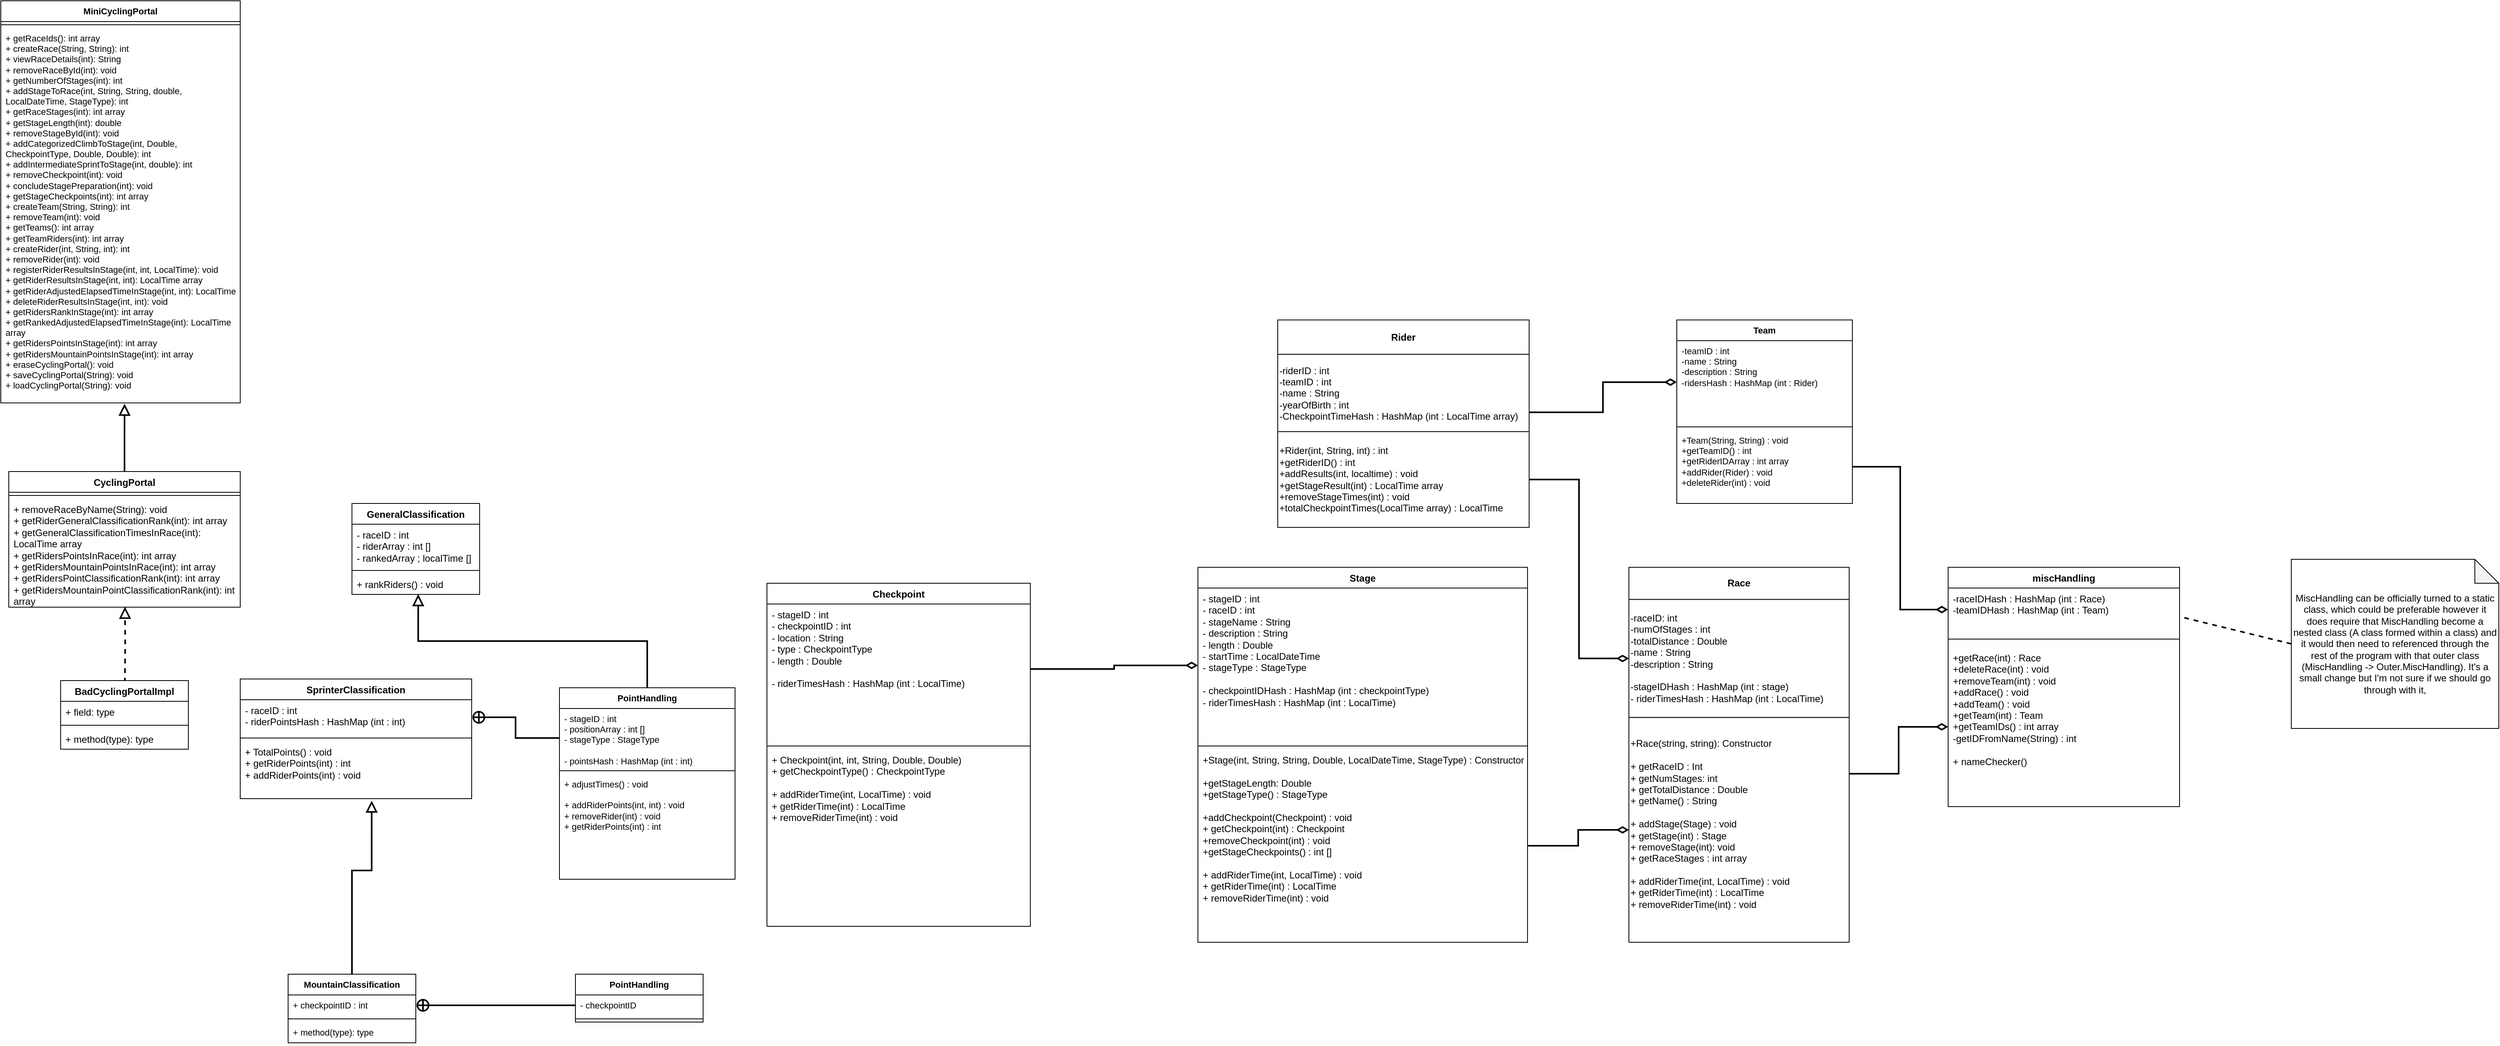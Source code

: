 <mxfile version="24.0.7" type="github">
  <diagram name="Page-1" id="q9JYpEjFwvB6e5CxQERE">
    <mxGraphModel dx="233" dy="1882" grid="1" gridSize="10" guides="1" tooltips="1" connect="1" arrows="1" fold="1" page="1" pageScale="1" pageWidth="827" pageHeight="1169" math="0" shadow="0">
      <root>
        <mxCell id="0" />
        <mxCell id="1" parent="0" />
        <mxCell id="rqDQW1-a-PWC5fzVs6pU-1" value="CyclingPortal" style="swimlane;fontStyle=1;align=center;verticalAlign=top;childLayout=stackLayout;horizontal=1;startSize=26;horizontalStack=0;resizeParent=1;resizeParentMax=0;resizeLast=0;collapsible=1;marginBottom=0;whiteSpace=wrap;html=1;" parent="1" vertex="1">
          <mxGeometry x="870" y="-120" width="290" height="170" as="geometry" />
        </mxCell>
        <mxCell id="rqDQW1-a-PWC5fzVs6pU-3" value="" style="line;strokeWidth=1;fillColor=none;align=left;verticalAlign=middle;spacingTop=-1;spacingLeft=3;spacingRight=3;rotatable=0;labelPosition=right;points=[];portConstraint=eastwest;strokeColor=inherit;" parent="rqDQW1-a-PWC5fzVs6pU-1" vertex="1">
          <mxGeometry y="26" width="290" height="8" as="geometry" />
        </mxCell>
        <mxCell id="rqDQW1-a-PWC5fzVs6pU-4" value="+ removeRaceByName(String): void&lt;br&gt;+ getRiderGeneralClassificationRank(int): int array&lt;br&gt;+ getGeneralClassificationTimesInRace(int): LocalTime array&lt;br&gt;+ getRidersPointsInRace(int): int array&lt;br&gt;+ getRidersMountainPointsInRace(int): int array&lt;br&gt;+ getRidersPointClassificationRank(int): int array&lt;br&gt;+ getRidersMountainPointClassificationRank(int): int array" style="text;strokeColor=none;fillColor=none;align=left;verticalAlign=top;spacingLeft=4;spacingRight=4;overflow=hidden;rotatable=0;points=[[0,0.5],[1,0.5]];portConstraint=eastwest;whiteSpace=wrap;html=1;" parent="rqDQW1-a-PWC5fzVs6pU-1" vertex="1">
          <mxGeometry y="34" width="290" height="136" as="geometry" />
        </mxCell>
        <mxCell id="rqDQW1-a-PWC5fzVs6pU-15" style="edgeStyle=orthogonalEdgeStyle;rounded=0;orthogonalLoop=1;jettySize=auto;html=1;strokeColor=default;strokeWidth=2;align=center;verticalAlign=middle;fontFamily=Helvetica;fontSize=11;fontColor=default;labelBackgroundColor=default;startSize=10;endArrow=block;endFill=0;endSize=10;dashed=1;entryX=0.502;entryY=0.996;entryDx=0;entryDy=0;entryPerimeter=0;exitX=0.409;exitY=-0.029;exitDx=0;exitDy=0;exitPerimeter=0;" parent="1" target="rqDQW1-a-PWC5fzVs6pU-4" edge="1">
          <mxGeometry relative="1" as="geometry">
            <mxPoint x="1000" y="96" as="targetPoint" />
            <mxPoint x="1015.44" y="144.506" as="sourcePoint" />
          </mxGeometry>
        </mxCell>
        <mxCell id="rqDQW1-a-PWC5fzVs6pU-9" value="BadCyclingPortalImpl" style="swimlane;fontStyle=1;align=center;verticalAlign=top;childLayout=stackLayout;horizontal=1;startSize=26;horizontalStack=0;resizeParent=1;resizeParentMax=0;resizeLast=0;collapsible=1;marginBottom=0;whiteSpace=wrap;html=1;" parent="1" vertex="1">
          <mxGeometry x="935" y="142" width="160" height="86" as="geometry" />
        </mxCell>
        <mxCell id="rqDQW1-a-PWC5fzVs6pU-10" value="+ field: type" style="text;strokeColor=none;fillColor=none;align=left;verticalAlign=top;spacingLeft=4;spacingRight=4;overflow=hidden;rotatable=0;points=[[0,0.5],[1,0.5]];portConstraint=eastwest;whiteSpace=wrap;html=1;" parent="rqDQW1-a-PWC5fzVs6pU-9" vertex="1">
          <mxGeometry y="26" width="160" height="26" as="geometry" />
        </mxCell>
        <mxCell id="rqDQW1-a-PWC5fzVs6pU-11" value="" style="line;strokeWidth=1;fillColor=none;align=left;verticalAlign=middle;spacingTop=-1;spacingLeft=3;spacingRight=3;rotatable=0;labelPosition=right;points=[];portConstraint=eastwest;strokeColor=inherit;" parent="rqDQW1-a-PWC5fzVs6pU-9" vertex="1">
          <mxGeometry y="52" width="160" height="8" as="geometry" />
        </mxCell>
        <mxCell id="rqDQW1-a-PWC5fzVs6pU-12" value="+ method(type): type" style="text;strokeColor=none;fillColor=none;align=left;verticalAlign=top;spacingLeft=4;spacingRight=4;overflow=hidden;rotatable=0;points=[[0,0.5],[1,0.5]];portConstraint=eastwest;whiteSpace=wrap;html=1;" parent="rqDQW1-a-PWC5fzVs6pU-9" vertex="1">
          <mxGeometry y="60" width="160" height="26" as="geometry" />
        </mxCell>
        <mxCell id="rqDQW1-a-PWC5fzVs6pU-17" value="MiniCyclingPortal" style="swimlane;fontStyle=1;align=center;verticalAlign=top;childLayout=stackLayout;horizontal=1;startSize=26;horizontalStack=0;resizeParent=1;resizeParentMax=0;resizeLast=0;collapsible=1;marginBottom=0;whiteSpace=wrap;html=1;fontFamily=Helvetica;fontSize=11;fontColor=default;labelBackgroundColor=default;" parent="1" vertex="1">
          <mxGeometry x="860" y="-710" width="300" height="504" as="geometry" />
        </mxCell>
        <mxCell id="rqDQW1-a-PWC5fzVs6pU-19" value="" style="line;strokeWidth=1;fillColor=none;align=left;verticalAlign=middle;spacingTop=-1;spacingLeft=3;spacingRight=3;rotatable=0;labelPosition=right;points=[];portConstraint=eastwest;strokeColor=inherit;fontFamily=Helvetica;fontSize=11;fontColor=default;labelBackgroundColor=default;" parent="rqDQW1-a-PWC5fzVs6pU-17" vertex="1">
          <mxGeometry y="26" width="300" height="8" as="geometry" />
        </mxCell>
        <mxCell id="rqDQW1-a-PWC5fzVs6pU-20" value="+ getRaceIds(): int array&lt;br&gt;+ createRace(String, String): int&lt;br&gt;+ viewRaceDetails(int): String&lt;br&gt;+ removeRaceById(int): void&lt;br&gt;+ getNumberOfStages(int): int&lt;br&gt;+ addStageToRace(int, String, String, double, LocalDateTime, StageType): int&lt;br&gt;+ getRaceStages(int): int array&lt;div&gt;+ getStageLength(int): double&lt;/div&gt;&lt;div&gt;+ removeStageById(int): void&lt;/div&gt;&lt;div&gt;+ addCategorizedClimbToStage(int, Double, CheckpointType, Double, Double): int&lt;/div&gt;&lt;div&gt;+ addIntermediateSprintToStage(int, double): int&lt;/div&gt;&lt;div&gt;+ removeCheckpoint(int): void&lt;/div&gt;&lt;div&gt;+ concludeStagePreparation(int): void&lt;/div&gt;&lt;div&gt;+ getStageCheckpoints(int): int array&lt;/div&gt;&lt;div&gt;+ createTeam(String, String): int&lt;/div&gt;&lt;div&gt;+ removeTeam(int): void&lt;/div&gt;&lt;div&gt;+ getTeams(): int array&lt;/div&gt;&lt;div&gt;+ getTeamRiders(int): int array&lt;/div&gt;&lt;div&gt;+ createRider(int, String, int): int&lt;/div&gt;&lt;div&gt;+ removeRider(int): void&lt;/div&gt;&lt;div&gt;+ registerRiderResultsInStage(int, int, LocalTime): void&lt;/div&gt;&lt;div&gt;+ getRiderResultsInStage(int, int): LocalTime array&lt;/div&gt;&lt;div&gt;+ getRiderAdjustedElapsedTimeInStage(int, int): LocalTime&lt;/div&gt;&lt;div&gt;+ deleteRiderResultsInStage(int, int): void&lt;/div&gt;&lt;div&gt;+ getRidersRankInStage(int): int array&lt;/div&gt;&lt;div&gt;+ getRankedAdjustedElapsedTimeInStage(int): LocalTime array&lt;/div&gt;&lt;div&gt;+ getRidersPointsInStage(int): int array&lt;/div&gt;&lt;div&gt;+ getRidersMountainPointsInStage(int): int array&lt;/div&gt;&lt;div&gt;+ eraseCyclingPortal(): void&lt;/div&gt;&lt;div&gt;+ saveCyclingPortal(String): void&lt;/div&gt;&lt;div&gt;+ loadCyclingPortal(String): void&lt;/div&gt;&lt;div&gt;&lt;br&gt;&lt;/div&gt;" style="text;strokeColor=none;fillColor=none;align=left;verticalAlign=top;spacingLeft=4;spacingRight=4;overflow=hidden;rotatable=0;points=[[0,0.5],[1,0.5]];portConstraint=eastwest;whiteSpace=wrap;html=1;fontFamily=Helvetica;fontSize=11;fontColor=default;labelBackgroundColor=default;" parent="rqDQW1-a-PWC5fzVs6pU-17" vertex="1">
          <mxGeometry y="34" width="300" height="470" as="geometry" />
        </mxCell>
        <mxCell id="rqDQW1-a-PWC5fzVs6pU-23" style="edgeStyle=orthogonalEdgeStyle;rounded=0;orthogonalLoop=1;jettySize=auto;html=1;exitX=0.5;exitY=0;exitDx=0;exitDy=0;entryX=0.517;entryY=1.002;entryDx=0;entryDy=0;entryPerimeter=0;strokeColor=default;strokeWidth=2;align=center;verticalAlign=middle;fontFamily=Helvetica;fontSize=11;fontColor=default;labelBackgroundColor=default;startSize=10;endArrow=block;endFill=0;endSize=10;" parent="1" source="rqDQW1-a-PWC5fzVs6pU-1" target="rqDQW1-a-PWC5fzVs6pU-20" edge="1">
          <mxGeometry relative="1" as="geometry" />
        </mxCell>
        <mxCell id="tfRxmP2xf75DcZiXR_N0-1" value="miscHandling" style="swimlane;fontStyle=1;align=center;verticalAlign=top;childLayout=stackLayout;horizontal=1;startSize=26;horizontalStack=0;resizeParent=1;resizeParentMax=0;resizeLast=0;collapsible=1;marginBottom=0;whiteSpace=wrap;html=1;" parent="1" vertex="1">
          <mxGeometry x="3300" width="290" height="300" as="geometry" />
        </mxCell>
        <mxCell id="tfRxmP2xf75DcZiXR_N0-2" value="-raceIDHash : HashMap (int : Race)&lt;br&gt;-teamIDHash : HashMap (int : Team)" style="text;strokeColor=none;fillColor=none;align=left;verticalAlign=top;spacingLeft=4;spacingRight=4;overflow=hidden;rotatable=0;points=[[0,0.5],[1,0.5]];portConstraint=eastwest;whiteSpace=wrap;html=1;" parent="tfRxmP2xf75DcZiXR_N0-1" vertex="1">
          <mxGeometry y="26" width="290" height="54" as="geometry" />
        </mxCell>
        <mxCell id="tfRxmP2xf75DcZiXR_N0-3" value="" style="line;strokeWidth=1;fillColor=none;align=left;verticalAlign=middle;spacingTop=-1;spacingLeft=3;spacingRight=3;rotatable=0;labelPosition=right;points=[];portConstraint=eastwest;strokeColor=inherit;" parent="tfRxmP2xf75DcZiXR_N0-1" vertex="1">
          <mxGeometry y="80" width="290" height="20" as="geometry" />
        </mxCell>
        <mxCell id="tfRxmP2xf75DcZiXR_N0-4" value="&lt;div&gt;+getRace(int) : Race&lt;/div&gt;&lt;div&gt;+deleteRace(int) : void&lt;br&gt;&lt;/div&gt;+removeTeam(int) : void&lt;br&gt;+addRace() : void&lt;br&gt;+addTeam() : void&lt;div&gt;+getTeam(int) : Team&lt;br&gt;&lt;/div&gt;+getTeamIDs() : int array&lt;div&gt;-getIDFromName(String) : int&lt;br&gt;&lt;/div&gt;&lt;div&gt;&lt;br&gt;&lt;/div&gt;&lt;div&gt;+ nameChecker()&lt;/div&gt;" style="text;strokeColor=none;fillColor=none;align=left;verticalAlign=top;spacingLeft=4;spacingRight=4;overflow=hidden;rotatable=0;points=[[0,0.5],[1,0.5]];portConstraint=eastwest;whiteSpace=wrap;html=1;" parent="tfRxmP2xf75DcZiXR_N0-1" vertex="1">
          <mxGeometry y="100" width="290" height="200" as="geometry" />
        </mxCell>
        <mxCell id="tfRxmP2xf75DcZiXR_N0-5" value="" style="group" parent="1" vertex="1" connectable="0">
          <mxGeometry x="2900" width="276" height="470" as="geometry" />
        </mxCell>
        <mxCell id="tfRxmP2xf75DcZiXR_N0-6" value="&lt;b&gt;Race&lt;/b&gt;" style="rounded=0;whiteSpace=wrap;html=1;" parent="tfRxmP2xf75DcZiXR_N0-5" vertex="1">
          <mxGeometry width="276.0" height="40.345" as="geometry" />
        </mxCell>
        <mxCell id="tfRxmP2xf75DcZiXR_N0-7" value="-raceID: int&lt;br&gt;&lt;div&gt;-numOfStages : int&lt;br&gt;&lt;/div&gt;&lt;div&gt;-totalDistance : Double&lt;br&gt;&lt;/div&gt;&lt;div&gt;-name : String&lt;br&gt;&lt;/div&gt;&lt;div&gt;-description : String&lt;br&gt;&lt;/div&gt;&lt;div&gt;&lt;br&gt;&lt;/div&gt;&lt;div&gt;-stageIDHash : HashMap (int : stage)&lt;br&gt;&lt;/div&gt;&lt;div&gt;- riderTimesHash : HashMap (int : LocalTime)&lt;/div&gt;" style="rounded=0;whiteSpace=wrap;html=1;align=left;" parent="tfRxmP2xf75DcZiXR_N0-5" vertex="1">
          <mxGeometry y="40.345" width="276.0" height="147.931" as="geometry" />
        </mxCell>
        <mxCell id="tfRxmP2xf75DcZiXR_N0-8" value="&lt;div&gt;&lt;br&gt;&lt;/div&gt;+Race(string, string): Constructor&lt;div&gt;&lt;br&gt;&lt;div align=&quot;left&quot;&gt;+ getRaceID : Int &lt;br&gt;&lt;/div&gt;&lt;div align=&quot;left&quot;&gt;+ getNumStages: int&lt;/div&gt;&lt;div align=&quot;left&quot;&gt;+ getTotalDistance : Double&lt;br&gt;&lt;/div&gt;&lt;div align=&quot;left&quot;&gt;+ getName() : String&lt;/div&gt;&lt;div align=&quot;left&quot;&gt;&lt;br&gt;&lt;/div&gt;&lt;div&gt;+ addStage(Stage) : void&lt;br&gt;&lt;/div&gt;&lt;div&gt;+ getStage(int) : Stage&lt;/div&gt;&lt;div&gt;+ removeStage(int): void&lt;br&gt;&lt;/div&gt;&lt;div&gt;+ getRaceStages : int array&lt;br&gt;&lt;/div&gt;&lt;div&gt;&lt;br&gt;&lt;/div&gt;&lt;div&gt;+ addRiderTime(int, LocalTime) : void&lt;/div&gt;&lt;div&gt;+ getRiderTime(int) : LocalTime&lt;/div&gt;&lt;div&gt;+ removeRiderTime(int) : void&lt;/div&gt;&lt;div&gt;&lt;br&gt;&lt;/div&gt;&lt;div&gt;&lt;br&gt;&lt;/div&gt;&lt;/div&gt;" style="rounded=0;whiteSpace=wrap;html=1;align=left;" parent="tfRxmP2xf75DcZiXR_N0-5" vertex="1">
          <mxGeometry y="188.28" width="276" height="281.72" as="geometry" />
        </mxCell>
        <mxCell id="tfRxmP2xf75DcZiXR_N0-10" value="Stage" style="swimlane;fontStyle=1;align=center;verticalAlign=top;childLayout=stackLayout;horizontal=1;startSize=26;horizontalStack=0;resizeParent=1;resizeParentMax=0;resizeLast=0;collapsible=1;marginBottom=0;whiteSpace=wrap;html=1;" parent="1" vertex="1">
          <mxGeometry x="2360" width="413" height="470" as="geometry" />
        </mxCell>
        <mxCell id="tfRxmP2xf75DcZiXR_N0-11" value="&lt;div&gt;- stageID : int&lt;br&gt;&lt;/div&gt;&lt;div&gt;- raceID : int&lt;br&gt;&lt;/div&gt;&lt;div&gt;- stageName : String&lt;br&gt;&lt;/div&gt;&lt;div&gt;- description : String&lt;br&gt;&lt;/div&gt;&lt;div&gt;- length : Double&lt;br&gt;&lt;/div&gt;&lt;div&gt;- startTime : LocalDateTime&lt;br&gt;&lt;/div&gt;&lt;div&gt;- stageType : StageType&lt;br&gt;&lt;/div&gt;&lt;div&gt;&lt;br&gt;&lt;/div&gt;&lt;div&gt;- checkpointIDHash : HashMap (int : checkpointType)&lt;br&gt;&lt;/div&gt;&lt;div&gt;- riderTimesHash : HashMap (int : LocalTime)&lt;/div&gt;" style="text;strokeColor=none;fillColor=none;align=left;verticalAlign=top;spacingLeft=4;spacingRight=4;overflow=hidden;rotatable=0;points=[[0,0.5],[1,0.5]];portConstraint=eastwest;whiteSpace=wrap;html=1;" parent="tfRxmP2xf75DcZiXR_N0-10" vertex="1">
          <mxGeometry y="26" width="413" height="194" as="geometry" />
        </mxCell>
        <mxCell id="tfRxmP2xf75DcZiXR_N0-12" value="" style="line;strokeWidth=1;fillColor=none;align=left;verticalAlign=middle;spacingTop=-1;spacingLeft=3;spacingRight=3;rotatable=0;labelPosition=right;points=[];portConstraint=eastwest;strokeColor=inherit;" parent="tfRxmP2xf75DcZiXR_N0-10" vertex="1">
          <mxGeometry y="220" width="413" height="8" as="geometry" />
        </mxCell>
        <mxCell id="tfRxmP2xf75DcZiXR_N0-13" value="&lt;div&gt;+Stage(int, String, String, Double, LocalDateTime, StageType) : Constructor&lt;/div&gt;&lt;div&gt;&lt;br&gt;&lt;/div&gt;&lt;div&gt;+getStageLength: Double&lt;/div&gt;&lt;div&gt;+getStageType() : StageType&lt;br&gt;&lt;/div&gt;&lt;div&gt;&lt;br&gt;&lt;/div&gt;&lt;div&gt;+addCheckpoint(Checkpoint) : void&lt;/div&gt;&lt;div&gt;+ getCheckpoint(int) : Checkpoint&lt;/div&gt;&lt;div&gt;+removeCheckpoint(int) : void&lt;/div&gt;+getStageCheckpoints() : int []&lt;div&gt;&lt;br&gt;&lt;/div&gt;&lt;div&gt;+ addRiderTime(int, LocalTime) : void&lt;/div&gt;&lt;div&gt;+ getRiderTime(int) : LocalTime&lt;/div&gt;&lt;div&gt;+ removeRiderTime(int) : void&lt;/div&gt;" style="text;strokeColor=none;fillColor=none;align=left;verticalAlign=top;spacingLeft=4;spacingRight=4;overflow=hidden;rotatable=0;points=[[0,0.5],[1,0.5]];portConstraint=eastwest;whiteSpace=wrap;html=1;" parent="tfRxmP2xf75DcZiXR_N0-10" vertex="1">
          <mxGeometry y="228" width="413" height="242" as="geometry" />
        </mxCell>
        <mxCell id="tfRxmP2xf75DcZiXR_N0-14" style="edgeStyle=orthogonalEdgeStyle;rounded=0;orthogonalLoop=1;jettySize=auto;html=1;exitX=1;exitY=0.5;exitDx=0;exitDy=0;entryX=0;entryY=0.5;entryDx=0;entryDy=0;strokeColor=default;strokeWidth=2;align=center;verticalAlign=middle;fontFamily=Helvetica;fontSize=11;fontColor=default;labelBackgroundColor=default;startSize=10;endArrow=diamondThin;endFill=0;endSize=10;" parent="1" source="tfRxmP2xf75DcZiXR_N0-13" target="tfRxmP2xf75DcZiXR_N0-8" edge="1">
          <mxGeometry relative="1" as="geometry" />
        </mxCell>
        <mxCell id="tfRxmP2xf75DcZiXR_N0-22" style="edgeStyle=orthogonalEdgeStyle;rounded=0;orthogonalLoop=1;jettySize=auto;html=1;exitX=1;exitY=0.25;exitDx=0;exitDy=0;entryX=0;entryY=0.5;entryDx=0;entryDy=0;strokeColor=default;strokeWidth=2;align=center;verticalAlign=middle;fontFamily=Helvetica;fontSize=11;fontColor=default;labelBackgroundColor=default;startSize=10;endArrow=diamondThin;endFill=0;endSize=10;" parent="1" source="tfRxmP2xf75DcZiXR_N0-24" target="tfRxmP2xf75DcZiXR_N0-11" edge="1">
          <mxGeometry relative="1" as="geometry">
            <mxPoint x="2157" y="52.5" as="sourcePoint" />
          </mxGeometry>
        </mxCell>
        <mxCell id="tfRxmP2xf75DcZiXR_N0-24" value="Checkpoint" style="swimlane;fontStyle=1;align=center;verticalAlign=top;childLayout=stackLayout;horizontal=1;startSize=26;horizontalStack=0;resizeParent=1;resizeParentMax=0;resizeLast=0;collapsible=1;marginBottom=0;whiteSpace=wrap;html=1;" parent="1" vertex="1">
          <mxGeometry x="1820" y="20" width="330" height="430" as="geometry" />
        </mxCell>
        <mxCell id="tfRxmP2xf75DcZiXR_N0-25" value="&lt;div&gt;- stageID : int&lt;br&gt;&lt;/div&gt;&lt;div&gt;- checkpointID : int&lt;br&gt;&lt;/div&gt;&lt;div&gt;- location : String&lt;br&gt;&lt;/div&gt;&lt;div&gt;- type : CheckpointType&lt;br&gt;&lt;/div&gt;&lt;div&gt;- length : Double&lt;/div&gt;&lt;div&gt;&lt;br&gt;&lt;/div&gt;&lt;div&gt;- riderTimesHash : HashMap (int : LocalTime)&lt;/div&gt;" style="text;strokeColor=none;fillColor=none;align=left;verticalAlign=top;spacingLeft=4;spacingRight=4;overflow=hidden;rotatable=0;points=[[0,0.5],[1,0.5]];portConstraint=eastwest;whiteSpace=wrap;html=1;" parent="tfRxmP2xf75DcZiXR_N0-24" vertex="1">
          <mxGeometry y="26" width="330" height="174" as="geometry" />
        </mxCell>
        <mxCell id="tfRxmP2xf75DcZiXR_N0-26" value="" style="line;strokeWidth=1;fillColor=none;align=left;verticalAlign=middle;spacingTop=-1;spacingLeft=3;spacingRight=3;rotatable=0;labelPosition=right;points=[];portConstraint=eastwest;strokeColor=inherit;" parent="tfRxmP2xf75DcZiXR_N0-24" vertex="1">
          <mxGeometry y="200" width="330" height="8" as="geometry" />
        </mxCell>
        <mxCell id="tfRxmP2xf75DcZiXR_N0-27" value="+ Checkpoint(int, int, String, Double, Double)&lt;div&gt;+ getCheckpointType() : CheckpointType&lt;/div&gt;&lt;div&gt;&lt;br&gt;&lt;/div&gt;&lt;div&gt;+ addRiderTime(int, LocalTime) : void&lt;/div&gt;&lt;div&gt;+ getRiderTime(int) : LocalTime&lt;/div&gt;&lt;div&gt;+ removeRiderTime(int) : void&lt;/div&gt;" style="text;strokeColor=none;fillColor=none;align=left;verticalAlign=top;spacingLeft=4;spacingRight=4;overflow=hidden;rotatable=0;points=[[0,0.5],[1,0.5]];portConstraint=eastwest;whiteSpace=wrap;html=1;" parent="tfRxmP2xf75DcZiXR_N0-24" vertex="1">
          <mxGeometry y="208" width="330" height="222" as="geometry" />
        </mxCell>
        <mxCell id="tfRxmP2xf75DcZiXR_N0-30" value="" style="group" parent="1" vertex="1" connectable="0">
          <mxGeometry x="2460" y="-310" width="315" height="260" as="geometry" />
        </mxCell>
        <mxCell id="tfRxmP2xf75DcZiXR_N0-31" value="&lt;b&gt;Rider&lt;/b&gt;" style="rounded=0;whiteSpace=wrap;html=1;" parent="tfRxmP2xf75DcZiXR_N0-30" vertex="1">
          <mxGeometry width="315" height="43.125" as="geometry" />
        </mxCell>
        <mxCell id="tfRxmP2xf75DcZiXR_N0-32" value="-riderID : int&lt;div&gt;-teamID : int&lt;/div&gt;&lt;div&gt;-name : String&lt;/div&gt;&lt;div&gt;-yearOfBirth : int&lt;br&gt;&lt;/div&gt;-CheckpointTimeHash : HashMap (int : LocalTime array) " style="rounded=0;whiteSpace=wrap;html=1;align=left;" parent="tfRxmP2xf75DcZiXR_N0-30" vertex="1">
          <mxGeometry y="43.13" width="315" height="96.88" as="geometry" />
        </mxCell>
        <mxCell id="tfRxmP2xf75DcZiXR_N0-33" value="&lt;div align=&quot;left&quot;&gt;+Rider(int, String, int) : int&lt;br&gt;&lt;/div&gt;&lt;div align=&quot;left&quot;&gt;+getRiderID() : int&lt;/div&gt;+addResults(int, localtime) : void&lt;br&gt;+getStageResult(int) : LocalTime array&lt;br&gt;&lt;div&gt;+removeStageTimes(int) : void&lt;/div&gt;&lt;div&gt;+totalCheckpointTimes(LocalTime array) : LocalTime&lt;/div&gt;" style="rounded=0;whiteSpace=wrap;html=1;align=left;" parent="tfRxmP2xf75DcZiXR_N0-30" vertex="1">
          <mxGeometry y="140" width="315" height="120" as="geometry" />
        </mxCell>
        <mxCell id="tfRxmP2xf75DcZiXR_N0-35" value="Team" style="swimlane;fontStyle=1;align=center;verticalAlign=top;childLayout=stackLayout;horizontal=1;startSize=26;horizontalStack=0;resizeParent=1;resizeParentMax=0;resizeLast=0;collapsible=1;marginBottom=0;whiteSpace=wrap;html=1;fontFamily=Helvetica;fontSize=11;fontColor=default;labelBackgroundColor=default;" parent="1" vertex="1">
          <mxGeometry x="2960" y="-310" width="220" height="230" as="geometry" />
        </mxCell>
        <mxCell id="tfRxmP2xf75DcZiXR_N0-36" value="-teamID : int&lt;br&gt;-name : String&lt;br&gt;-description : String&lt;br&gt;-ridersHash : HashMap (int : Rider)&lt;br&gt;&lt;div&gt;&lt;br&gt;&lt;/div&gt;" style="text;strokeColor=none;fillColor=none;align=left;verticalAlign=top;spacingLeft=4;spacingRight=4;overflow=hidden;rotatable=0;points=[[0,0.5],[1,0.5]];portConstraint=eastwest;whiteSpace=wrap;html=1;fontFamily=Helvetica;fontSize=11;fontColor=default;labelBackgroundColor=default;" parent="tfRxmP2xf75DcZiXR_N0-35" vertex="1">
          <mxGeometry y="26" width="220" height="104" as="geometry" />
        </mxCell>
        <mxCell id="tfRxmP2xf75DcZiXR_N0-37" value="" style="line;strokeWidth=1;fillColor=none;align=left;verticalAlign=middle;spacingTop=-1;spacingLeft=3;spacingRight=3;rotatable=0;labelPosition=right;points=[];portConstraint=eastwest;strokeColor=inherit;fontFamily=Helvetica;fontSize=11;fontColor=default;labelBackgroundColor=default;" parent="tfRxmP2xf75DcZiXR_N0-35" vertex="1">
          <mxGeometry y="130" width="220" height="8" as="geometry" />
        </mxCell>
        <mxCell id="tfRxmP2xf75DcZiXR_N0-38" value="+Team(String, String) : void&lt;div&gt;+getTeamID() : int&lt;br&gt;+getRiderIDArray : int array&lt;br&gt;+addRider(Rider) : void&lt;br&gt;+deleteRider(int) : void&lt;div&gt;&lt;br&gt;&lt;/div&gt;&lt;/div&gt;" style="text;strokeColor=none;fillColor=none;align=left;verticalAlign=top;spacingLeft=4;spacingRight=4;overflow=hidden;rotatable=0;points=[[0,0.5],[1,0.5]];portConstraint=eastwest;whiteSpace=wrap;html=1;fontFamily=Helvetica;fontSize=11;fontColor=default;labelBackgroundColor=default;" parent="tfRxmP2xf75DcZiXR_N0-35" vertex="1">
          <mxGeometry y="138" width="220" height="92" as="geometry" />
        </mxCell>
        <mxCell id="tfRxmP2xf75DcZiXR_N0-39" style="edgeStyle=orthogonalEdgeStyle;rounded=0;orthogonalLoop=1;jettySize=auto;html=1;exitX=1;exitY=0.75;exitDx=0;exitDy=0;entryX=0;entryY=0.5;entryDx=0;entryDy=0;strokeColor=default;strokeWidth=2;align=center;verticalAlign=middle;fontFamily=Helvetica;fontSize=11;fontColor=default;labelBackgroundColor=default;startSize=10;endArrow=diamondThin;endFill=0;endSize=10;" parent="1" source="tfRxmP2xf75DcZiXR_N0-32" target="tfRxmP2xf75DcZiXR_N0-36" edge="1">
          <mxGeometry relative="1" as="geometry" />
        </mxCell>
        <mxCell id="tfRxmP2xf75DcZiXR_N0-42" style="edgeStyle=orthogonalEdgeStyle;rounded=0;orthogonalLoop=1;jettySize=auto;html=1;exitX=1;exitY=0.25;exitDx=0;exitDy=0;entryX=0;entryY=0.5;entryDx=0;entryDy=0;strokeColor=default;strokeWidth=2;align=center;verticalAlign=middle;fontFamily=Helvetica;fontSize=11;fontColor=default;labelBackgroundColor=default;startSize=10;endArrow=diamondThin;endFill=0;endSize=10;" parent="1" source="tfRxmP2xf75DcZiXR_N0-8" target="tfRxmP2xf75DcZiXR_N0-4" edge="1">
          <mxGeometry relative="1" as="geometry" />
        </mxCell>
        <mxCell id="tfRxmP2xf75DcZiXR_N0-43" style="edgeStyle=orthogonalEdgeStyle;rounded=0;orthogonalLoop=1;jettySize=auto;html=1;exitX=1;exitY=0.5;exitDx=0;exitDy=0;strokeColor=default;strokeWidth=2;align=center;verticalAlign=middle;fontFamily=Helvetica;fontSize=11;fontColor=default;labelBackgroundColor=default;startSize=10;endArrow=diamondThin;endFill=0;endSize=10;entryX=0;entryY=0.5;entryDx=0;entryDy=0;" parent="1" source="tfRxmP2xf75DcZiXR_N0-33" target="tfRxmP2xf75DcZiXR_N0-7" edge="1">
          <mxGeometry relative="1" as="geometry">
            <mxPoint x="2870.0" y="60" as="targetPoint" />
          </mxGeometry>
        </mxCell>
        <mxCell id="tfRxmP2xf75DcZiXR_N0-44" style="edgeStyle=orthogonalEdgeStyle;rounded=0;orthogonalLoop=1;jettySize=auto;html=1;exitX=1;exitY=0.5;exitDx=0;exitDy=0;entryX=0;entryY=0.5;entryDx=0;entryDy=0;strokeColor=default;strokeWidth=2;align=center;verticalAlign=middle;fontFamily=Helvetica;fontSize=11;fontColor=default;labelBackgroundColor=default;startSize=10;endArrow=diamondThin;endFill=0;endSize=10;" parent="1" source="tfRxmP2xf75DcZiXR_N0-38" target="tfRxmP2xf75DcZiXR_N0-2" edge="1">
          <mxGeometry relative="1" as="geometry" />
        </mxCell>
        <mxCell id="mWGUqCNX3oqDIndH8GYK-1" value="MiscHandling can be officially turned to a static class, which could be preferable however it does require that MiscHandling become a nested class (A class formed within a class) and it would then need to referenced through the rest of the program with that outer class (MiscHandling -&amp;gt; Outer.MiscHandling). It&#39;s a small change but I&#39;m not sure if we should go through with it," style="shape=note;whiteSpace=wrap;html=1;backgroundOutline=1;darkOpacity=0.05;" parent="1" vertex="1">
          <mxGeometry x="3730" y="-10" width="260" height="212" as="geometry" />
        </mxCell>
        <mxCell id="mWGUqCNX3oqDIndH8GYK-3" style="rounded=0;orthogonalLoop=1;jettySize=auto;html=1;exitX=0;exitY=0.5;exitDx=0;exitDy=0;exitPerimeter=0;entryX=1.01;entryY=0.676;entryDx=0;entryDy=0;entryPerimeter=0;strokeColor=default;strokeWidth=2;align=center;verticalAlign=middle;fontFamily=Helvetica;fontSize=11;fontColor=default;labelBackgroundColor=default;startSize=10;endArrow=none;endFill=0;endSize=10;dashed=1;" parent="1" source="mWGUqCNX3oqDIndH8GYK-1" target="tfRxmP2xf75DcZiXR_N0-2" edge="1">
          <mxGeometry relative="1" as="geometry" />
        </mxCell>
        <mxCell id="award6y_DOidWldGOrNe-1" value="GeneralClassification" style="swimlane;fontStyle=1;align=center;verticalAlign=top;childLayout=stackLayout;horizontal=1;startSize=26;horizontalStack=0;resizeParent=1;resizeParentMax=0;resizeLast=0;collapsible=1;marginBottom=0;whiteSpace=wrap;html=1;" vertex="1" parent="1">
          <mxGeometry x="1300" y="-80" width="160" height="114" as="geometry" />
        </mxCell>
        <mxCell id="award6y_DOidWldGOrNe-2" value="- raceID : int&lt;div&gt;- riderArray : int []&lt;/div&gt;&lt;div&gt;- rankedArray ; localTime []&lt;/div&gt;&lt;div&gt;&lt;br&gt;&lt;/div&gt;" style="text;strokeColor=none;fillColor=none;align=left;verticalAlign=top;spacingLeft=4;spacingRight=4;overflow=hidden;rotatable=0;points=[[0,0.5],[1,0.5]];portConstraint=eastwest;whiteSpace=wrap;html=1;" vertex="1" parent="award6y_DOidWldGOrNe-1">
          <mxGeometry y="26" width="160" height="54" as="geometry" />
        </mxCell>
        <mxCell id="award6y_DOidWldGOrNe-3" value="" style="line;strokeWidth=1;fillColor=none;align=left;verticalAlign=middle;spacingTop=-1;spacingLeft=3;spacingRight=3;rotatable=0;labelPosition=right;points=[];portConstraint=eastwest;strokeColor=inherit;" vertex="1" parent="award6y_DOidWldGOrNe-1">
          <mxGeometry y="80" width="160" height="8" as="geometry" />
        </mxCell>
        <mxCell id="award6y_DOidWldGOrNe-4" value="+ rankRiders() : void" style="text;strokeColor=none;fillColor=none;align=left;verticalAlign=top;spacingLeft=4;spacingRight=4;overflow=hidden;rotatable=0;points=[[0,0.5],[1,0.5]];portConstraint=eastwest;whiteSpace=wrap;html=1;" vertex="1" parent="award6y_DOidWldGOrNe-1">
          <mxGeometry y="88" width="160" height="26" as="geometry" />
        </mxCell>
        <mxCell id="award6y_DOidWldGOrNe-6" value="SprinterClassification" style="swimlane;fontStyle=1;align=center;verticalAlign=top;childLayout=stackLayout;horizontal=1;startSize=26;horizontalStack=0;resizeParent=1;resizeParentMax=0;resizeLast=0;collapsible=1;marginBottom=0;whiteSpace=wrap;html=1;" vertex="1" parent="1">
          <mxGeometry x="1160" y="140" width="290" height="150" as="geometry" />
        </mxCell>
        <mxCell id="award6y_DOidWldGOrNe-7" value="&lt;div&gt;- raceID : int&lt;/div&gt;- riderPointsHash : HashMap (int : int)" style="text;strokeColor=none;fillColor=none;align=left;verticalAlign=top;spacingLeft=4;spacingRight=4;overflow=hidden;rotatable=0;points=[[0,0.5],[1,0.5]];portConstraint=eastwest;whiteSpace=wrap;html=1;" vertex="1" parent="award6y_DOidWldGOrNe-6">
          <mxGeometry y="26" width="290" height="44" as="geometry" />
        </mxCell>
        <mxCell id="award6y_DOidWldGOrNe-8" value="" style="line;strokeWidth=1;fillColor=none;align=left;verticalAlign=middle;spacingTop=-1;spacingLeft=3;spacingRight=3;rotatable=0;labelPosition=right;points=[];portConstraint=eastwest;strokeColor=inherit;" vertex="1" parent="award6y_DOidWldGOrNe-6">
          <mxGeometry y="70" width="290" height="8" as="geometry" />
        </mxCell>
        <mxCell id="award6y_DOidWldGOrNe-9" value="+ TotalPoints() : void&lt;div&gt;+ getRiderPoints(int) : int&lt;/div&gt;&lt;div&gt;+ addRiderPoints(int) : void&lt;/div&gt;&lt;div&gt;&lt;br&gt;&lt;/div&gt;" style="text;strokeColor=none;fillColor=none;align=left;verticalAlign=top;spacingLeft=4;spacingRight=4;overflow=hidden;rotatable=0;points=[[0,0.5],[1,0.5]];portConstraint=eastwest;whiteSpace=wrap;html=1;" vertex="1" parent="award6y_DOidWldGOrNe-6">
          <mxGeometry y="78" width="290" height="72" as="geometry" />
        </mxCell>
        <mxCell id="award6y_DOidWldGOrNe-10" style="edgeStyle=orthogonalEdgeStyle;rounded=0;orthogonalLoop=1;jettySize=auto;html=1;exitX=0.5;exitY=0;exitDx=0;exitDy=0;entryX=0.519;entryY=0.987;entryDx=0;entryDy=0;entryPerimeter=0;strokeColor=default;strokeWidth=2;align=center;verticalAlign=middle;fontFamily=Helvetica;fontSize=11;fontColor=default;labelBackgroundColor=default;startSize=10;endArrow=block;endFill=0;endSize=10;" edge="1" parent="1" source="award6y_DOidWldGOrNe-16" target="award6y_DOidWldGOrNe-4">
          <mxGeometry relative="1" as="geometry" />
        </mxCell>
        <mxCell id="award6y_DOidWldGOrNe-11" value="MountainClassification" style="swimlane;fontStyle=1;align=center;verticalAlign=top;childLayout=stackLayout;horizontal=1;startSize=26;horizontalStack=0;resizeParent=1;resizeParentMax=0;resizeLast=0;collapsible=1;marginBottom=0;whiteSpace=wrap;html=1;fontFamily=Helvetica;fontSize=11;fontColor=default;labelBackgroundColor=default;" vertex="1" parent="1">
          <mxGeometry x="1220" y="510" width="160" height="86" as="geometry" />
        </mxCell>
        <mxCell id="award6y_DOidWldGOrNe-12" value="+ checkpointID : int" style="text;strokeColor=none;fillColor=none;align=left;verticalAlign=top;spacingLeft=4;spacingRight=4;overflow=hidden;rotatable=0;points=[[0,0.5],[1,0.5]];portConstraint=eastwest;whiteSpace=wrap;html=1;fontFamily=Helvetica;fontSize=11;fontColor=default;labelBackgroundColor=default;" vertex="1" parent="award6y_DOidWldGOrNe-11">
          <mxGeometry y="26" width="160" height="26" as="geometry" />
        </mxCell>
        <mxCell id="award6y_DOidWldGOrNe-13" value="" style="line;strokeWidth=1;fillColor=none;align=left;verticalAlign=middle;spacingTop=-1;spacingLeft=3;spacingRight=3;rotatable=0;labelPosition=right;points=[];portConstraint=eastwest;strokeColor=inherit;fontFamily=Helvetica;fontSize=11;fontColor=default;labelBackgroundColor=default;" vertex="1" parent="award6y_DOidWldGOrNe-11">
          <mxGeometry y="52" width="160" height="8" as="geometry" />
        </mxCell>
        <mxCell id="award6y_DOidWldGOrNe-14" value="+ method(type): type" style="text;strokeColor=none;fillColor=none;align=left;verticalAlign=top;spacingLeft=4;spacingRight=4;overflow=hidden;rotatable=0;points=[[0,0.5],[1,0.5]];portConstraint=eastwest;whiteSpace=wrap;html=1;fontFamily=Helvetica;fontSize=11;fontColor=default;labelBackgroundColor=default;" vertex="1" parent="award6y_DOidWldGOrNe-11">
          <mxGeometry y="60" width="160" height="26" as="geometry" />
        </mxCell>
        <mxCell id="award6y_DOidWldGOrNe-15" style="edgeStyle=orthogonalEdgeStyle;rounded=0;orthogonalLoop=1;jettySize=auto;html=1;exitX=0.5;exitY=0;exitDx=0;exitDy=0;strokeColor=default;strokeWidth=2;align=center;verticalAlign=middle;fontFamily=Helvetica;fontSize=11;fontColor=default;labelBackgroundColor=default;startSize=10;endArrow=block;endFill=0;endSize=10;entryX=0.568;entryY=1.034;entryDx=0;entryDy=0;entryPerimeter=0;" edge="1" parent="1" source="award6y_DOidWldGOrNe-11" target="award6y_DOidWldGOrNe-9">
          <mxGeometry relative="1" as="geometry">
            <mxPoint x="1340" y="380" as="targetPoint" />
            <Array as="points">
              <mxPoint x="1300" y="380" />
              <mxPoint x="1325" y="380" />
            </Array>
          </mxGeometry>
        </mxCell>
        <mxCell id="award6y_DOidWldGOrNe-16" value="PointHandling" style="swimlane;fontStyle=1;align=center;verticalAlign=top;childLayout=stackLayout;horizontal=1;startSize=26;horizontalStack=0;resizeParent=1;resizeParentMax=0;resizeLast=0;collapsible=1;marginBottom=0;whiteSpace=wrap;html=1;fontFamily=Helvetica;fontSize=11;fontColor=default;labelBackgroundColor=default;" vertex="1" parent="1">
          <mxGeometry x="1560" y="151" width="220" height="240" as="geometry" />
        </mxCell>
        <mxCell id="award6y_DOidWldGOrNe-17" value="- stageID : int&lt;div&gt;- positionArray : int []&lt;/div&gt;&lt;div&gt;- stageType : StageType&lt;/div&gt;&lt;div&gt;&lt;br&gt;&lt;/div&gt;&lt;div&gt;- pointsHash : HashMap (int : int)&lt;/div&gt;" style="text;strokeColor=none;fillColor=none;align=left;verticalAlign=top;spacingLeft=4;spacingRight=4;overflow=hidden;rotatable=0;points=[[0,0.5],[1,0.5]];portConstraint=eastwest;whiteSpace=wrap;html=1;fontFamily=Helvetica;fontSize=11;fontColor=default;labelBackgroundColor=default;" vertex="1" parent="award6y_DOidWldGOrNe-16">
          <mxGeometry y="26" width="220" height="74" as="geometry" />
        </mxCell>
        <mxCell id="award6y_DOidWldGOrNe-18" value="" style="line;strokeWidth=1;fillColor=none;align=left;verticalAlign=middle;spacingTop=-1;spacingLeft=3;spacingRight=3;rotatable=0;labelPosition=right;points=[];portConstraint=eastwest;strokeColor=inherit;fontFamily=Helvetica;fontSize=11;fontColor=default;labelBackgroundColor=default;" vertex="1" parent="award6y_DOidWldGOrNe-16">
          <mxGeometry y="100" width="220" height="8" as="geometry" />
        </mxCell>
        <mxCell id="award6y_DOidWldGOrNe-19" value="+ adjustTimes() : void&lt;div&gt;&lt;br&gt;&lt;div&gt;+ addRiderPoints(int, int) : void&lt;div&gt;+ removeRider(int) : void&lt;/div&gt;&lt;/div&gt;&lt;/div&gt;&lt;div&gt;+ getRiderPoints(int) : int&lt;/div&gt;" style="text;strokeColor=none;fillColor=none;align=left;verticalAlign=top;spacingLeft=4;spacingRight=4;overflow=hidden;rotatable=0;points=[[0,0.5],[1,0.5]];portConstraint=eastwest;whiteSpace=wrap;html=1;fontFamily=Helvetica;fontSize=11;fontColor=default;labelBackgroundColor=default;" vertex="1" parent="award6y_DOidWldGOrNe-16">
          <mxGeometry y="108" width="220" height="132" as="geometry" />
        </mxCell>
        <mxCell id="award6y_DOidWldGOrNe-21" style="edgeStyle=orthogonalEdgeStyle;rounded=0;orthogonalLoop=1;jettySize=auto;html=1;exitX=0;exitY=0.5;exitDx=0;exitDy=0;entryX=1;entryY=0.5;entryDx=0;entryDy=0;strokeColor=default;strokeWidth=2;align=center;verticalAlign=middle;fontFamily=Helvetica;fontSize=11;fontColor=default;labelBackgroundColor=default;startSize=10;endArrow=circlePlus;endFill=0;endSize=5;" edge="1" parent="1" source="award6y_DOidWldGOrNe-17" target="award6y_DOidWldGOrNe-7">
          <mxGeometry relative="1" as="geometry" />
        </mxCell>
        <mxCell id="award6y_DOidWldGOrNe-22" value="PointHandling" style="swimlane;fontStyle=1;align=center;verticalAlign=top;childLayout=stackLayout;horizontal=1;startSize=26;horizontalStack=0;resizeParent=1;resizeParentMax=0;resizeLast=0;collapsible=1;marginBottom=0;whiteSpace=wrap;html=1;fontFamily=Helvetica;fontSize=11;fontColor=default;labelBackgroundColor=default;" vertex="1" parent="1">
          <mxGeometry x="1580" y="510" width="160" height="60" as="geometry" />
        </mxCell>
        <mxCell id="award6y_DOidWldGOrNe-23" value="- checkpointID" style="text;strokeColor=none;fillColor=none;align=left;verticalAlign=top;spacingLeft=4;spacingRight=4;overflow=hidden;rotatable=0;points=[[0,0.5],[1,0.5]];portConstraint=eastwest;whiteSpace=wrap;html=1;fontFamily=Helvetica;fontSize=11;fontColor=default;labelBackgroundColor=default;" vertex="1" parent="award6y_DOidWldGOrNe-22">
          <mxGeometry y="26" width="160" height="26" as="geometry" />
        </mxCell>
        <mxCell id="award6y_DOidWldGOrNe-24" value="" style="line;strokeWidth=1;fillColor=none;align=left;verticalAlign=middle;spacingTop=-1;spacingLeft=3;spacingRight=3;rotatable=0;labelPosition=right;points=[];portConstraint=eastwest;strokeColor=inherit;fontFamily=Helvetica;fontSize=11;fontColor=default;labelBackgroundColor=default;" vertex="1" parent="award6y_DOidWldGOrNe-22">
          <mxGeometry y="52" width="160" height="8" as="geometry" />
        </mxCell>
        <mxCell id="award6y_DOidWldGOrNe-26" style="edgeStyle=orthogonalEdgeStyle;rounded=0;orthogonalLoop=1;jettySize=auto;html=1;exitX=0;exitY=0.5;exitDx=0;exitDy=0;entryX=1;entryY=0.5;entryDx=0;entryDy=0;strokeColor=default;strokeWidth=2;align=center;verticalAlign=middle;fontFamily=Helvetica;fontSize=11;fontColor=default;labelBackgroundColor=default;startSize=10;endArrow=circlePlus;endFill=0;endSize=5;" edge="1" parent="1" source="award6y_DOidWldGOrNe-23" target="award6y_DOidWldGOrNe-12">
          <mxGeometry relative="1" as="geometry" />
        </mxCell>
      </root>
    </mxGraphModel>
  </diagram>
</mxfile>
